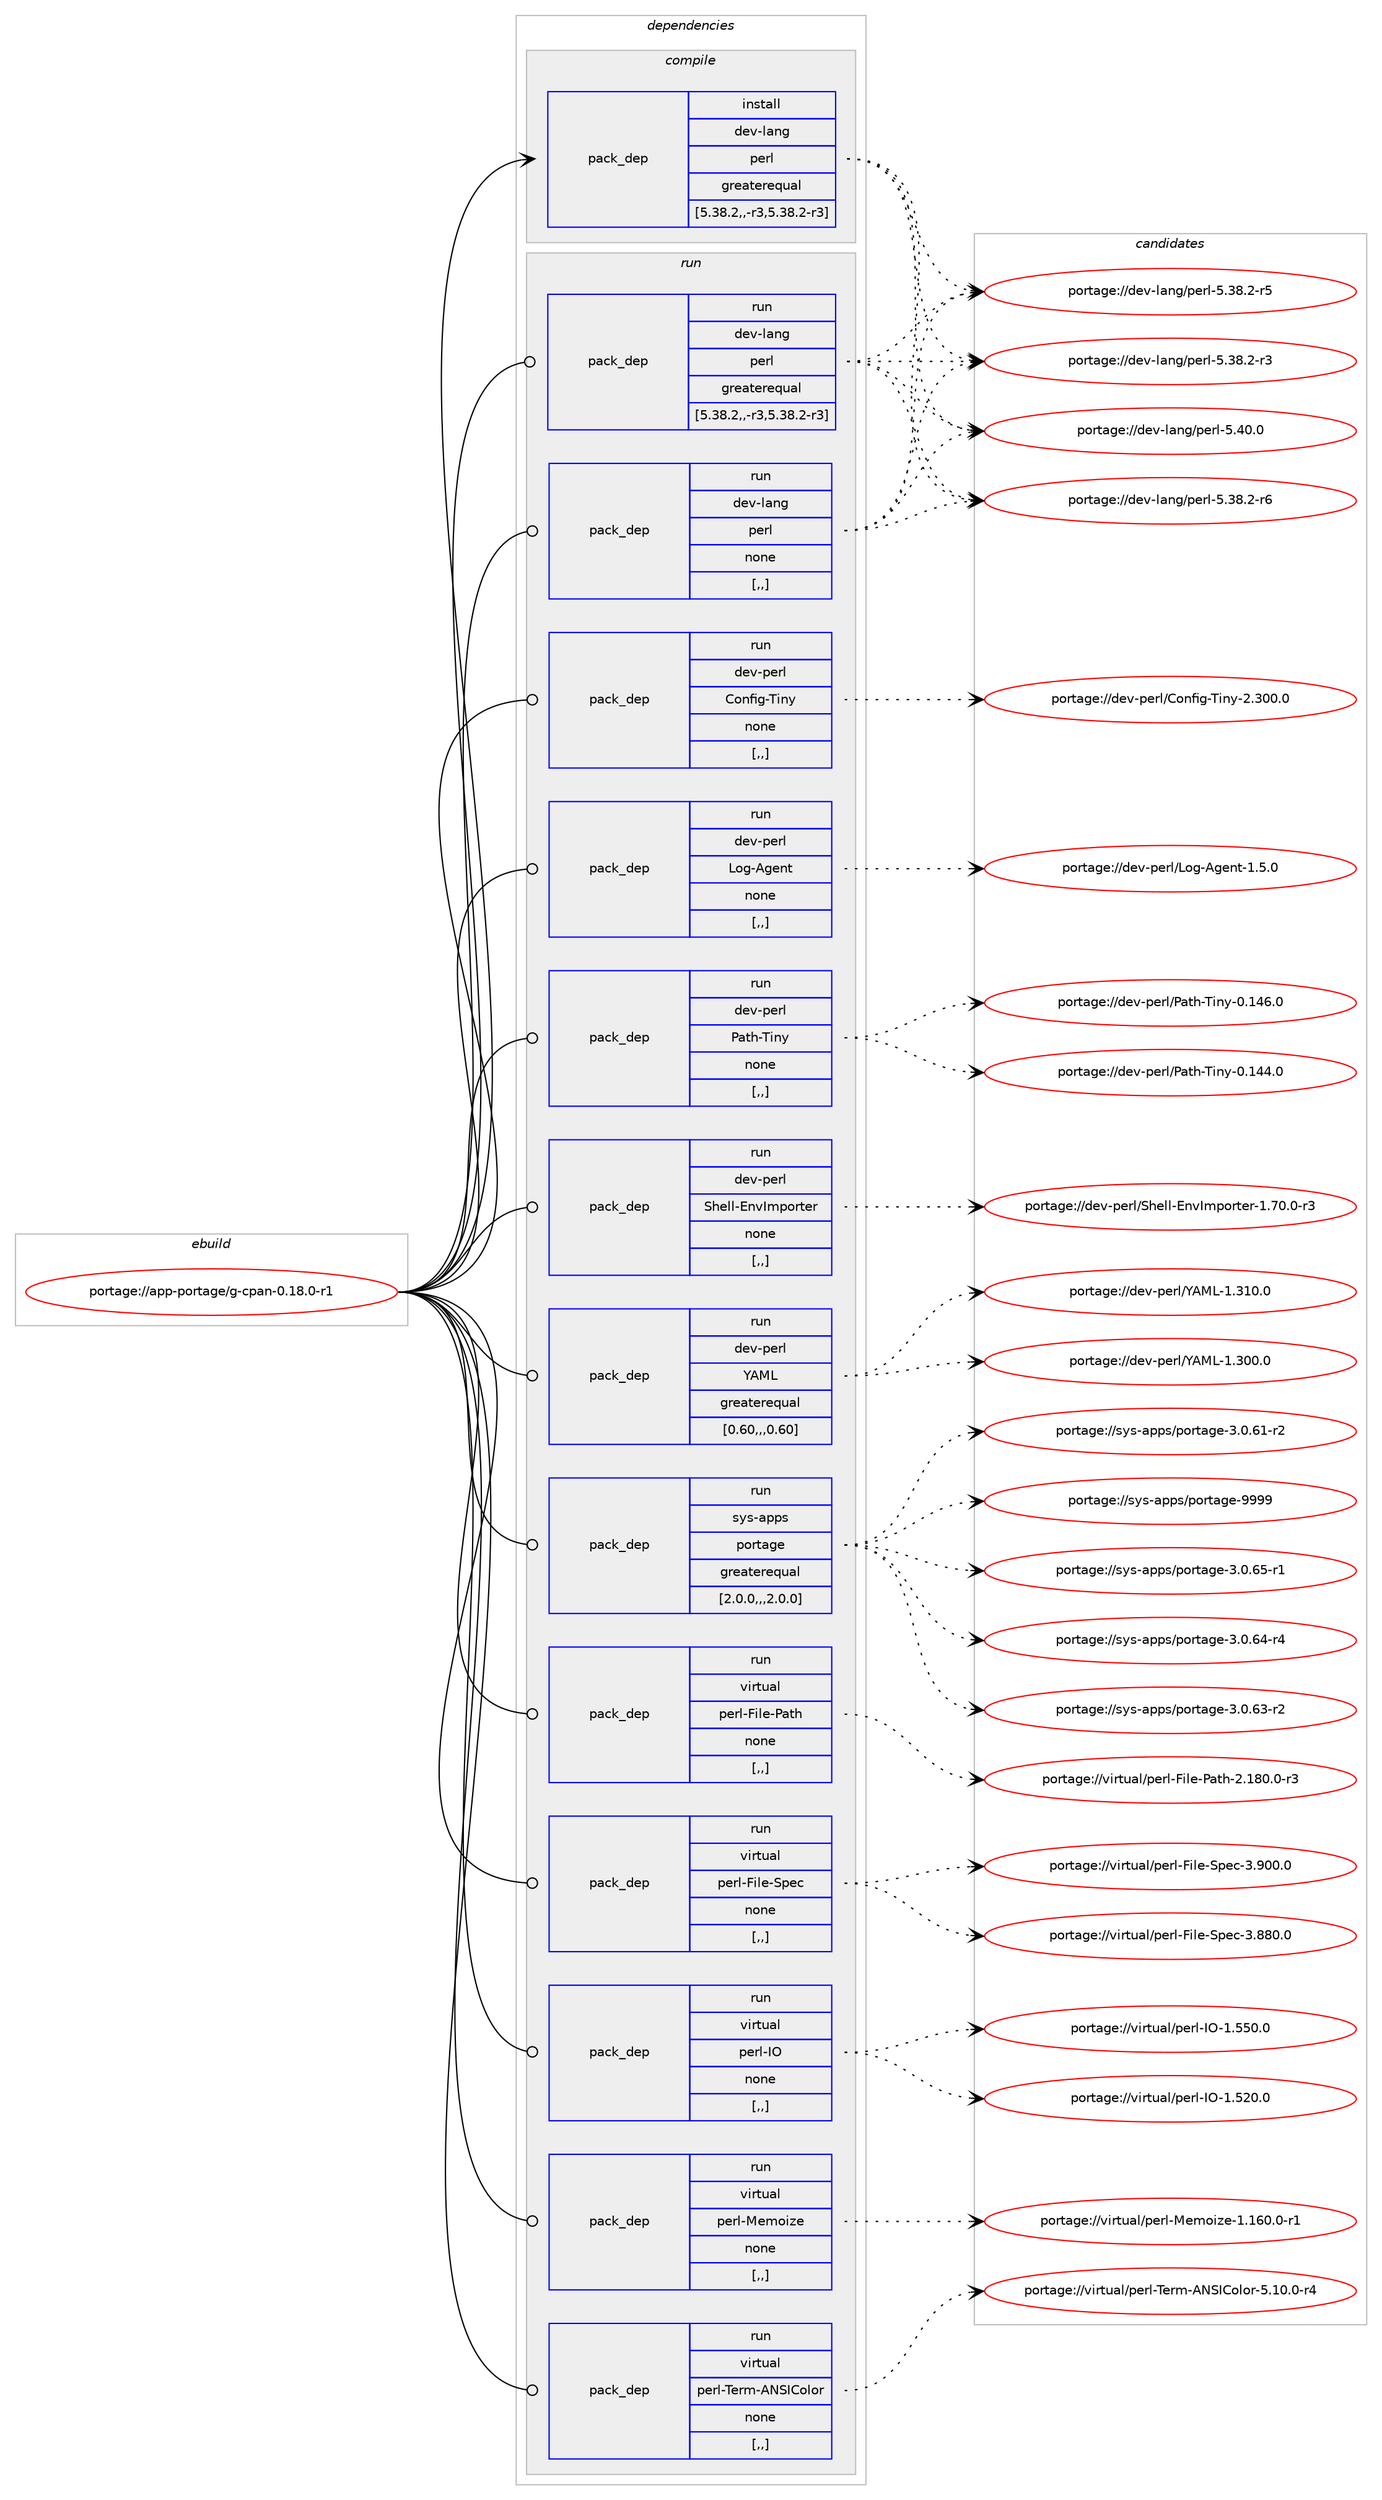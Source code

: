 digraph prolog {

# *************
# Graph options
# *************

newrank=true;
concentrate=true;
compound=true;
graph [rankdir=LR,fontname=Helvetica,fontsize=10,ranksep=1.5];#, ranksep=2.5, nodesep=0.2];
edge  [arrowhead=vee];
node  [fontname=Helvetica,fontsize=10];

# **********
# The ebuild
# **********

subgraph cluster_leftcol {
color=gray;
rank=same;
label=<<i>ebuild</i>>;
id [label="portage://app-portage/g-cpan-0.18.0-r1", color=red, width=4, href="../app-portage/g-cpan-0.18.0-r1.svg"];
}

# ****************
# The dependencies
# ****************

subgraph cluster_midcol {
color=gray;
label=<<i>dependencies</i>>;
subgraph cluster_compile {
fillcolor="#eeeeee";
style=filled;
label=<<i>compile</i>>;
subgraph pack35670 {
dependency50080 [label=<<TABLE BORDER="0" CELLBORDER="1" CELLSPACING="0" CELLPADDING="4" WIDTH="220"><TR><TD ROWSPAN="6" CELLPADDING="30">pack_dep</TD></TR><TR><TD WIDTH="110">install</TD></TR><TR><TD>dev-lang</TD></TR><TR><TD>perl</TD></TR><TR><TD>greaterequal</TD></TR><TR><TD>[5.38.2,,-r3,5.38.2-r3]</TD></TR></TABLE>>, shape=none, color=blue];
}
id:e -> dependency50080:w [weight=20,style="solid",arrowhead="vee"];
}
subgraph cluster_compileandrun {
fillcolor="#eeeeee";
style=filled;
label=<<i>compile and run</i>>;
}
subgraph cluster_run {
fillcolor="#eeeeee";
style=filled;
label=<<i>run</i>>;
subgraph pack35671 {
dependency50081 [label=<<TABLE BORDER="0" CELLBORDER="1" CELLSPACING="0" CELLPADDING="4" WIDTH="220"><TR><TD ROWSPAN="6" CELLPADDING="30">pack_dep</TD></TR><TR><TD WIDTH="110">run</TD></TR><TR><TD>dev-lang</TD></TR><TR><TD>perl</TD></TR><TR><TD>greaterequal</TD></TR><TR><TD>[5.38.2,,-r3,5.38.2-r3]</TD></TR></TABLE>>, shape=none, color=blue];
}
id:e -> dependency50081:w [weight=20,style="solid",arrowhead="odot"];
subgraph pack35672 {
dependency50082 [label=<<TABLE BORDER="0" CELLBORDER="1" CELLSPACING="0" CELLPADDING="4" WIDTH="220"><TR><TD ROWSPAN="6" CELLPADDING="30">pack_dep</TD></TR><TR><TD WIDTH="110">run</TD></TR><TR><TD>dev-lang</TD></TR><TR><TD>perl</TD></TR><TR><TD>none</TD></TR><TR><TD>[,,]</TD></TR></TABLE>>, shape=none, color=blue];
}
id:e -> dependency50082:w [weight=20,style="solid",arrowhead="odot"];
subgraph pack35673 {
dependency50083 [label=<<TABLE BORDER="0" CELLBORDER="1" CELLSPACING="0" CELLPADDING="4" WIDTH="220"><TR><TD ROWSPAN="6" CELLPADDING="30">pack_dep</TD></TR><TR><TD WIDTH="110">run</TD></TR><TR><TD>dev-perl</TD></TR><TR><TD>Config-Tiny</TD></TR><TR><TD>none</TD></TR><TR><TD>[,,]</TD></TR></TABLE>>, shape=none, color=blue];
}
id:e -> dependency50083:w [weight=20,style="solid",arrowhead="odot"];
subgraph pack35674 {
dependency50084 [label=<<TABLE BORDER="0" CELLBORDER="1" CELLSPACING="0" CELLPADDING="4" WIDTH="220"><TR><TD ROWSPAN="6" CELLPADDING="30">pack_dep</TD></TR><TR><TD WIDTH="110">run</TD></TR><TR><TD>dev-perl</TD></TR><TR><TD>Log-Agent</TD></TR><TR><TD>none</TD></TR><TR><TD>[,,]</TD></TR></TABLE>>, shape=none, color=blue];
}
id:e -> dependency50084:w [weight=20,style="solid",arrowhead="odot"];
subgraph pack35675 {
dependency50085 [label=<<TABLE BORDER="0" CELLBORDER="1" CELLSPACING="0" CELLPADDING="4" WIDTH="220"><TR><TD ROWSPAN="6" CELLPADDING="30">pack_dep</TD></TR><TR><TD WIDTH="110">run</TD></TR><TR><TD>dev-perl</TD></TR><TR><TD>Path-Tiny</TD></TR><TR><TD>none</TD></TR><TR><TD>[,,]</TD></TR></TABLE>>, shape=none, color=blue];
}
id:e -> dependency50085:w [weight=20,style="solid",arrowhead="odot"];
subgraph pack35676 {
dependency50086 [label=<<TABLE BORDER="0" CELLBORDER="1" CELLSPACING="0" CELLPADDING="4" WIDTH="220"><TR><TD ROWSPAN="6" CELLPADDING="30">pack_dep</TD></TR><TR><TD WIDTH="110">run</TD></TR><TR><TD>dev-perl</TD></TR><TR><TD>Shell-EnvImporter</TD></TR><TR><TD>none</TD></TR><TR><TD>[,,]</TD></TR></TABLE>>, shape=none, color=blue];
}
id:e -> dependency50086:w [weight=20,style="solid",arrowhead="odot"];
subgraph pack35677 {
dependency50087 [label=<<TABLE BORDER="0" CELLBORDER="1" CELLSPACING="0" CELLPADDING="4" WIDTH="220"><TR><TD ROWSPAN="6" CELLPADDING="30">pack_dep</TD></TR><TR><TD WIDTH="110">run</TD></TR><TR><TD>dev-perl</TD></TR><TR><TD>YAML</TD></TR><TR><TD>greaterequal</TD></TR><TR><TD>[0.60,,,0.60]</TD></TR></TABLE>>, shape=none, color=blue];
}
id:e -> dependency50087:w [weight=20,style="solid",arrowhead="odot"];
subgraph pack35678 {
dependency50088 [label=<<TABLE BORDER="0" CELLBORDER="1" CELLSPACING="0" CELLPADDING="4" WIDTH="220"><TR><TD ROWSPAN="6" CELLPADDING="30">pack_dep</TD></TR><TR><TD WIDTH="110">run</TD></TR><TR><TD>sys-apps</TD></TR><TR><TD>portage</TD></TR><TR><TD>greaterequal</TD></TR><TR><TD>[2.0.0,,,2.0.0]</TD></TR></TABLE>>, shape=none, color=blue];
}
id:e -> dependency50088:w [weight=20,style="solid",arrowhead="odot"];
subgraph pack35679 {
dependency50089 [label=<<TABLE BORDER="0" CELLBORDER="1" CELLSPACING="0" CELLPADDING="4" WIDTH="220"><TR><TD ROWSPAN="6" CELLPADDING="30">pack_dep</TD></TR><TR><TD WIDTH="110">run</TD></TR><TR><TD>virtual</TD></TR><TR><TD>perl-File-Path</TD></TR><TR><TD>none</TD></TR><TR><TD>[,,]</TD></TR></TABLE>>, shape=none, color=blue];
}
id:e -> dependency50089:w [weight=20,style="solid",arrowhead="odot"];
subgraph pack35680 {
dependency50090 [label=<<TABLE BORDER="0" CELLBORDER="1" CELLSPACING="0" CELLPADDING="4" WIDTH="220"><TR><TD ROWSPAN="6" CELLPADDING="30">pack_dep</TD></TR><TR><TD WIDTH="110">run</TD></TR><TR><TD>virtual</TD></TR><TR><TD>perl-File-Spec</TD></TR><TR><TD>none</TD></TR><TR><TD>[,,]</TD></TR></TABLE>>, shape=none, color=blue];
}
id:e -> dependency50090:w [weight=20,style="solid",arrowhead="odot"];
subgraph pack35681 {
dependency50091 [label=<<TABLE BORDER="0" CELLBORDER="1" CELLSPACING="0" CELLPADDING="4" WIDTH="220"><TR><TD ROWSPAN="6" CELLPADDING="30">pack_dep</TD></TR><TR><TD WIDTH="110">run</TD></TR><TR><TD>virtual</TD></TR><TR><TD>perl-IO</TD></TR><TR><TD>none</TD></TR><TR><TD>[,,]</TD></TR></TABLE>>, shape=none, color=blue];
}
id:e -> dependency50091:w [weight=20,style="solid",arrowhead="odot"];
subgraph pack35682 {
dependency50092 [label=<<TABLE BORDER="0" CELLBORDER="1" CELLSPACING="0" CELLPADDING="4" WIDTH="220"><TR><TD ROWSPAN="6" CELLPADDING="30">pack_dep</TD></TR><TR><TD WIDTH="110">run</TD></TR><TR><TD>virtual</TD></TR><TR><TD>perl-Memoize</TD></TR><TR><TD>none</TD></TR><TR><TD>[,,]</TD></TR></TABLE>>, shape=none, color=blue];
}
id:e -> dependency50092:w [weight=20,style="solid",arrowhead="odot"];
subgraph pack35683 {
dependency50093 [label=<<TABLE BORDER="0" CELLBORDER="1" CELLSPACING="0" CELLPADDING="4" WIDTH="220"><TR><TD ROWSPAN="6" CELLPADDING="30">pack_dep</TD></TR><TR><TD WIDTH="110">run</TD></TR><TR><TD>virtual</TD></TR><TR><TD>perl-Term-ANSIColor</TD></TR><TR><TD>none</TD></TR><TR><TD>[,,]</TD></TR></TABLE>>, shape=none, color=blue];
}
id:e -> dependency50093:w [weight=20,style="solid",arrowhead="odot"];
}
}

# **************
# The candidates
# **************

subgraph cluster_choices {
rank=same;
color=gray;
label=<<i>candidates</i>>;

subgraph choice35670 {
color=black;
nodesep=1;
choice10010111845108971101034711210111410845534652484648 [label="portage://dev-lang/perl-5.40.0", color=red, width=4,href="../dev-lang/perl-5.40.0.svg"];
choice100101118451089711010347112101114108455346515646504511454 [label="portage://dev-lang/perl-5.38.2-r6", color=red, width=4,href="../dev-lang/perl-5.38.2-r6.svg"];
choice100101118451089711010347112101114108455346515646504511453 [label="portage://dev-lang/perl-5.38.2-r5", color=red, width=4,href="../dev-lang/perl-5.38.2-r5.svg"];
choice100101118451089711010347112101114108455346515646504511451 [label="portage://dev-lang/perl-5.38.2-r3", color=red, width=4,href="../dev-lang/perl-5.38.2-r3.svg"];
dependency50080:e -> choice10010111845108971101034711210111410845534652484648:w [style=dotted,weight="100"];
dependency50080:e -> choice100101118451089711010347112101114108455346515646504511454:w [style=dotted,weight="100"];
dependency50080:e -> choice100101118451089711010347112101114108455346515646504511453:w [style=dotted,weight="100"];
dependency50080:e -> choice100101118451089711010347112101114108455346515646504511451:w [style=dotted,weight="100"];
}
subgraph choice35671 {
color=black;
nodesep=1;
choice10010111845108971101034711210111410845534652484648 [label="portage://dev-lang/perl-5.40.0", color=red, width=4,href="../dev-lang/perl-5.40.0.svg"];
choice100101118451089711010347112101114108455346515646504511454 [label="portage://dev-lang/perl-5.38.2-r6", color=red, width=4,href="../dev-lang/perl-5.38.2-r6.svg"];
choice100101118451089711010347112101114108455346515646504511453 [label="portage://dev-lang/perl-5.38.2-r5", color=red, width=4,href="../dev-lang/perl-5.38.2-r5.svg"];
choice100101118451089711010347112101114108455346515646504511451 [label="portage://dev-lang/perl-5.38.2-r3", color=red, width=4,href="../dev-lang/perl-5.38.2-r3.svg"];
dependency50081:e -> choice10010111845108971101034711210111410845534652484648:w [style=dotted,weight="100"];
dependency50081:e -> choice100101118451089711010347112101114108455346515646504511454:w [style=dotted,weight="100"];
dependency50081:e -> choice100101118451089711010347112101114108455346515646504511453:w [style=dotted,weight="100"];
dependency50081:e -> choice100101118451089711010347112101114108455346515646504511451:w [style=dotted,weight="100"];
}
subgraph choice35672 {
color=black;
nodesep=1;
choice10010111845108971101034711210111410845534652484648 [label="portage://dev-lang/perl-5.40.0", color=red, width=4,href="../dev-lang/perl-5.40.0.svg"];
choice100101118451089711010347112101114108455346515646504511454 [label="portage://dev-lang/perl-5.38.2-r6", color=red, width=4,href="../dev-lang/perl-5.38.2-r6.svg"];
choice100101118451089711010347112101114108455346515646504511453 [label="portage://dev-lang/perl-5.38.2-r5", color=red, width=4,href="../dev-lang/perl-5.38.2-r5.svg"];
choice100101118451089711010347112101114108455346515646504511451 [label="portage://dev-lang/perl-5.38.2-r3", color=red, width=4,href="../dev-lang/perl-5.38.2-r3.svg"];
dependency50082:e -> choice10010111845108971101034711210111410845534652484648:w [style=dotted,weight="100"];
dependency50082:e -> choice100101118451089711010347112101114108455346515646504511454:w [style=dotted,weight="100"];
dependency50082:e -> choice100101118451089711010347112101114108455346515646504511453:w [style=dotted,weight="100"];
dependency50082:e -> choice100101118451089711010347112101114108455346515646504511451:w [style=dotted,weight="100"];
}
subgraph choice35673 {
color=black;
nodesep=1;
choice10010111845112101114108476711111010210510345841051101214550465148484648 [label="portage://dev-perl/Config-Tiny-2.300.0", color=red, width=4,href="../dev-perl/Config-Tiny-2.300.0.svg"];
dependency50083:e -> choice10010111845112101114108476711111010210510345841051101214550465148484648:w [style=dotted,weight="100"];
}
subgraph choice35674 {
color=black;
nodesep=1;
choice1001011184511210111410847761111034565103101110116454946534648 [label="portage://dev-perl/Log-Agent-1.5.0", color=red, width=4,href="../dev-perl/Log-Agent-1.5.0.svg"];
dependency50084:e -> choice1001011184511210111410847761111034565103101110116454946534648:w [style=dotted,weight="100"];
}
subgraph choice35675 {
color=black;
nodesep=1;
choice1001011184511210111410847809711610445841051101214548464952544648 [label="portage://dev-perl/Path-Tiny-0.146.0", color=red, width=4,href="../dev-perl/Path-Tiny-0.146.0.svg"];
choice1001011184511210111410847809711610445841051101214548464952524648 [label="portage://dev-perl/Path-Tiny-0.144.0", color=red, width=4,href="../dev-perl/Path-Tiny-0.144.0.svg"];
dependency50085:e -> choice1001011184511210111410847809711610445841051101214548464952544648:w [style=dotted,weight="100"];
dependency50085:e -> choice1001011184511210111410847809711610445841051101214548464952524648:w [style=dotted,weight="100"];
}
subgraph choice35676 {
color=black;
nodesep=1;
choice100101118451121011141084783104101108108456911011873109112111114116101114454946554846484511451 [label="portage://dev-perl/Shell-EnvImporter-1.70.0-r3", color=red, width=4,href="../dev-perl/Shell-EnvImporter-1.70.0-r3.svg"];
dependency50086:e -> choice100101118451121011141084783104101108108456911011873109112111114116101114454946554846484511451:w [style=dotted,weight="100"];
}
subgraph choice35677 {
color=black;
nodesep=1;
choice1001011184511210111410847896577764549465149484648 [label="portage://dev-perl/YAML-1.310.0", color=red, width=4,href="../dev-perl/YAML-1.310.0.svg"];
choice1001011184511210111410847896577764549465148484648 [label="portage://dev-perl/YAML-1.300.0", color=red, width=4,href="../dev-perl/YAML-1.300.0.svg"];
dependency50087:e -> choice1001011184511210111410847896577764549465149484648:w [style=dotted,weight="100"];
dependency50087:e -> choice1001011184511210111410847896577764549465148484648:w [style=dotted,weight="100"];
}
subgraph choice35678 {
color=black;
nodesep=1;
choice115121115459711211211547112111114116971031014557575757 [label="portage://sys-apps/portage-9999", color=red, width=4,href="../sys-apps/portage-9999.svg"];
choice11512111545971121121154711211111411697103101455146484654534511449 [label="portage://sys-apps/portage-3.0.65-r1", color=red, width=4,href="../sys-apps/portage-3.0.65-r1.svg"];
choice11512111545971121121154711211111411697103101455146484654524511452 [label="portage://sys-apps/portage-3.0.64-r4", color=red, width=4,href="../sys-apps/portage-3.0.64-r4.svg"];
choice11512111545971121121154711211111411697103101455146484654514511450 [label="portage://sys-apps/portage-3.0.63-r2", color=red, width=4,href="../sys-apps/portage-3.0.63-r2.svg"];
choice11512111545971121121154711211111411697103101455146484654494511450 [label="portage://sys-apps/portage-3.0.61-r2", color=red, width=4,href="../sys-apps/portage-3.0.61-r2.svg"];
dependency50088:e -> choice115121115459711211211547112111114116971031014557575757:w [style=dotted,weight="100"];
dependency50088:e -> choice11512111545971121121154711211111411697103101455146484654534511449:w [style=dotted,weight="100"];
dependency50088:e -> choice11512111545971121121154711211111411697103101455146484654524511452:w [style=dotted,weight="100"];
dependency50088:e -> choice11512111545971121121154711211111411697103101455146484654514511450:w [style=dotted,weight="100"];
dependency50088:e -> choice11512111545971121121154711211111411697103101455146484654494511450:w [style=dotted,weight="100"];
}
subgraph choice35679 {
color=black;
nodesep=1;
choice1181051141161179710847112101114108457010510810145809711610445504649564846484511451 [label="portage://virtual/perl-File-Path-2.180.0-r3", color=red, width=4,href="../virtual/perl-File-Path-2.180.0-r3.svg"];
dependency50089:e -> choice1181051141161179710847112101114108457010510810145809711610445504649564846484511451:w [style=dotted,weight="100"];
}
subgraph choice35680 {
color=black;
nodesep=1;
choice118105114116117971084711210111410845701051081014583112101994551465748484648 [label="portage://virtual/perl-File-Spec-3.900.0", color=red, width=4,href="../virtual/perl-File-Spec-3.900.0.svg"];
choice118105114116117971084711210111410845701051081014583112101994551465656484648 [label="portage://virtual/perl-File-Spec-3.880.0", color=red, width=4,href="../virtual/perl-File-Spec-3.880.0.svg"];
dependency50090:e -> choice118105114116117971084711210111410845701051081014583112101994551465748484648:w [style=dotted,weight="100"];
dependency50090:e -> choice118105114116117971084711210111410845701051081014583112101994551465656484648:w [style=dotted,weight="100"];
}
subgraph choice35681 {
color=black;
nodesep=1;
choice11810511411611797108471121011141084573794549465353484648 [label="portage://virtual/perl-IO-1.550.0", color=red, width=4,href="../virtual/perl-IO-1.550.0.svg"];
choice11810511411611797108471121011141084573794549465350484648 [label="portage://virtual/perl-IO-1.520.0", color=red, width=4,href="../virtual/perl-IO-1.520.0.svg"];
dependency50091:e -> choice11810511411611797108471121011141084573794549465353484648:w [style=dotted,weight="100"];
dependency50091:e -> choice11810511411611797108471121011141084573794549465350484648:w [style=dotted,weight="100"];
}
subgraph choice35682 {
color=black;
nodesep=1;
choice1181051141161179710847112101114108457710110911110512210145494649544846484511449 [label="portage://virtual/perl-Memoize-1.160.0-r1", color=red, width=4,href="../virtual/perl-Memoize-1.160.0-r1.svg"];
dependency50092:e -> choice1181051141161179710847112101114108457710110911110512210145494649544846484511449:w [style=dotted,weight="100"];
}
subgraph choice35683 {
color=black;
nodesep=1;
choice11810511411611797108471121011141084584101114109456578837367111108111114455346494846484511452 [label="portage://virtual/perl-Term-ANSIColor-5.10.0-r4", color=red, width=4,href="../virtual/perl-Term-ANSIColor-5.10.0-r4.svg"];
dependency50093:e -> choice11810511411611797108471121011141084584101114109456578837367111108111114455346494846484511452:w [style=dotted,weight="100"];
}
}

}

